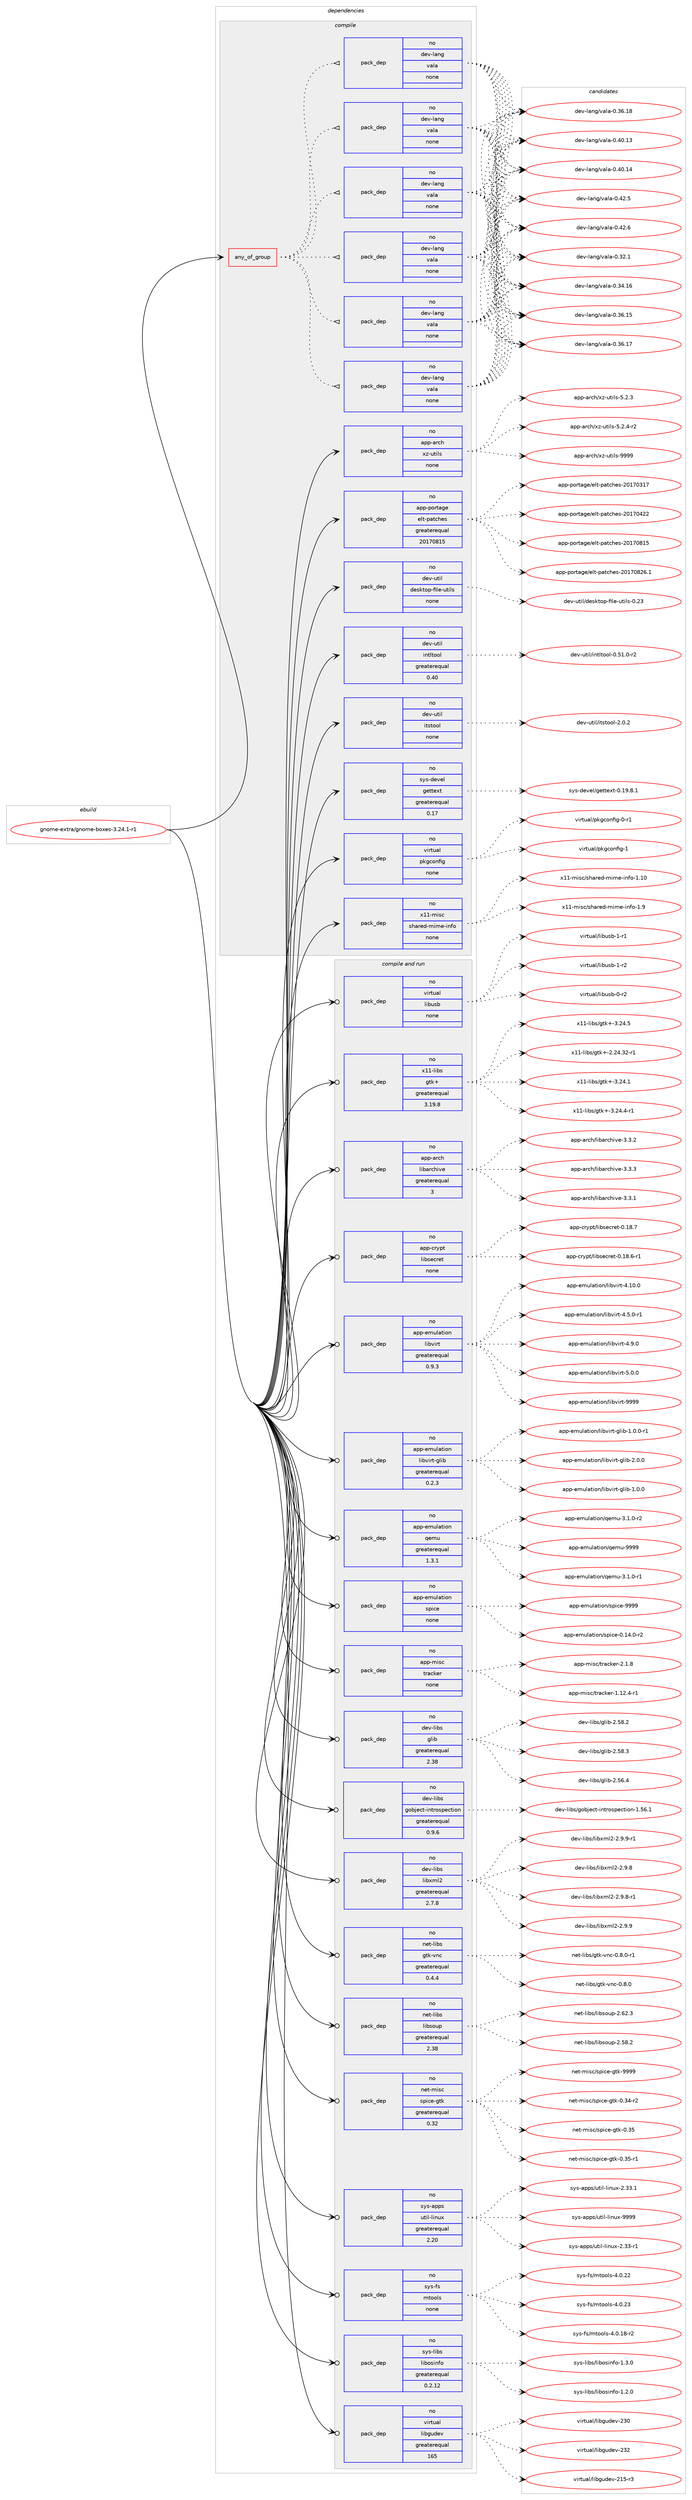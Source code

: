 digraph prolog {

# *************
# Graph options
# *************

newrank=true;
concentrate=true;
compound=true;
graph [rankdir=LR,fontname=Helvetica,fontsize=10,ranksep=1.5];#, ranksep=2.5, nodesep=0.2];
edge  [arrowhead=vee];
node  [fontname=Helvetica,fontsize=10];

# **********
# The ebuild
# **********

subgraph cluster_leftcol {
color=gray;
rank=same;
label=<<i>ebuild</i>>;
id [label="gnome-extra/gnome-boxes-3.24.1-r1", color=red, width=4, href="../gnome-extra/gnome-boxes-3.24.1-r1.svg"];
}

# ****************
# The dependencies
# ****************

subgraph cluster_midcol {
color=gray;
label=<<i>dependencies</i>>;
subgraph cluster_compile {
fillcolor="#eeeeee";
style=filled;
label=<<i>compile</i>>;
subgraph any23592 {
dependency1566556 [label=<<TABLE BORDER="0" CELLBORDER="1" CELLSPACING="0" CELLPADDING="4"><TR><TD CELLPADDING="10">any_of_group</TD></TR></TABLE>>, shape=none, color=red];subgraph pack1114404 {
dependency1566557 [label=<<TABLE BORDER="0" CELLBORDER="1" CELLSPACING="0" CELLPADDING="4" WIDTH="220"><TR><TD ROWSPAN="6" CELLPADDING="30">pack_dep</TD></TR><TR><TD WIDTH="110">no</TD></TR><TR><TD>dev-lang</TD></TR><TR><TD>vala</TD></TR><TR><TD>none</TD></TR><TR><TD></TD></TR></TABLE>>, shape=none, color=blue];
}
dependency1566556:e -> dependency1566557:w [weight=20,style="dotted",arrowhead="oinv"];
subgraph pack1114405 {
dependency1566558 [label=<<TABLE BORDER="0" CELLBORDER="1" CELLSPACING="0" CELLPADDING="4" WIDTH="220"><TR><TD ROWSPAN="6" CELLPADDING="30">pack_dep</TD></TR><TR><TD WIDTH="110">no</TD></TR><TR><TD>dev-lang</TD></TR><TR><TD>vala</TD></TR><TR><TD>none</TD></TR><TR><TD></TD></TR></TABLE>>, shape=none, color=blue];
}
dependency1566556:e -> dependency1566558:w [weight=20,style="dotted",arrowhead="oinv"];
subgraph pack1114406 {
dependency1566559 [label=<<TABLE BORDER="0" CELLBORDER="1" CELLSPACING="0" CELLPADDING="4" WIDTH="220"><TR><TD ROWSPAN="6" CELLPADDING="30">pack_dep</TD></TR><TR><TD WIDTH="110">no</TD></TR><TR><TD>dev-lang</TD></TR><TR><TD>vala</TD></TR><TR><TD>none</TD></TR><TR><TD></TD></TR></TABLE>>, shape=none, color=blue];
}
dependency1566556:e -> dependency1566559:w [weight=20,style="dotted",arrowhead="oinv"];
subgraph pack1114407 {
dependency1566560 [label=<<TABLE BORDER="0" CELLBORDER="1" CELLSPACING="0" CELLPADDING="4" WIDTH="220"><TR><TD ROWSPAN="6" CELLPADDING="30">pack_dep</TD></TR><TR><TD WIDTH="110">no</TD></TR><TR><TD>dev-lang</TD></TR><TR><TD>vala</TD></TR><TR><TD>none</TD></TR><TR><TD></TD></TR></TABLE>>, shape=none, color=blue];
}
dependency1566556:e -> dependency1566560:w [weight=20,style="dotted",arrowhead="oinv"];
subgraph pack1114408 {
dependency1566561 [label=<<TABLE BORDER="0" CELLBORDER="1" CELLSPACING="0" CELLPADDING="4" WIDTH="220"><TR><TD ROWSPAN="6" CELLPADDING="30">pack_dep</TD></TR><TR><TD WIDTH="110">no</TD></TR><TR><TD>dev-lang</TD></TR><TR><TD>vala</TD></TR><TR><TD>none</TD></TR><TR><TD></TD></TR></TABLE>>, shape=none, color=blue];
}
dependency1566556:e -> dependency1566561:w [weight=20,style="dotted",arrowhead="oinv"];
subgraph pack1114409 {
dependency1566562 [label=<<TABLE BORDER="0" CELLBORDER="1" CELLSPACING="0" CELLPADDING="4" WIDTH="220"><TR><TD ROWSPAN="6" CELLPADDING="30">pack_dep</TD></TR><TR><TD WIDTH="110">no</TD></TR><TR><TD>dev-lang</TD></TR><TR><TD>vala</TD></TR><TR><TD>none</TD></TR><TR><TD></TD></TR></TABLE>>, shape=none, color=blue];
}
dependency1566556:e -> dependency1566562:w [weight=20,style="dotted",arrowhead="oinv"];
}
id:e -> dependency1566556:w [weight=20,style="solid",arrowhead="vee"];
subgraph pack1114410 {
dependency1566563 [label=<<TABLE BORDER="0" CELLBORDER="1" CELLSPACING="0" CELLPADDING="4" WIDTH="220"><TR><TD ROWSPAN="6" CELLPADDING="30">pack_dep</TD></TR><TR><TD WIDTH="110">no</TD></TR><TR><TD>app-arch</TD></TR><TR><TD>xz-utils</TD></TR><TR><TD>none</TD></TR><TR><TD></TD></TR></TABLE>>, shape=none, color=blue];
}
id:e -> dependency1566563:w [weight=20,style="solid",arrowhead="vee"];
subgraph pack1114411 {
dependency1566564 [label=<<TABLE BORDER="0" CELLBORDER="1" CELLSPACING="0" CELLPADDING="4" WIDTH="220"><TR><TD ROWSPAN="6" CELLPADDING="30">pack_dep</TD></TR><TR><TD WIDTH="110">no</TD></TR><TR><TD>app-portage</TD></TR><TR><TD>elt-patches</TD></TR><TR><TD>greaterequal</TD></TR><TR><TD>20170815</TD></TR></TABLE>>, shape=none, color=blue];
}
id:e -> dependency1566564:w [weight=20,style="solid",arrowhead="vee"];
subgraph pack1114412 {
dependency1566565 [label=<<TABLE BORDER="0" CELLBORDER="1" CELLSPACING="0" CELLPADDING="4" WIDTH="220"><TR><TD ROWSPAN="6" CELLPADDING="30">pack_dep</TD></TR><TR><TD WIDTH="110">no</TD></TR><TR><TD>dev-util</TD></TR><TR><TD>desktop-file-utils</TD></TR><TR><TD>none</TD></TR><TR><TD></TD></TR></TABLE>>, shape=none, color=blue];
}
id:e -> dependency1566565:w [weight=20,style="solid",arrowhead="vee"];
subgraph pack1114413 {
dependency1566566 [label=<<TABLE BORDER="0" CELLBORDER="1" CELLSPACING="0" CELLPADDING="4" WIDTH="220"><TR><TD ROWSPAN="6" CELLPADDING="30">pack_dep</TD></TR><TR><TD WIDTH="110">no</TD></TR><TR><TD>dev-util</TD></TR><TR><TD>intltool</TD></TR><TR><TD>greaterequal</TD></TR><TR><TD>0.40</TD></TR></TABLE>>, shape=none, color=blue];
}
id:e -> dependency1566566:w [weight=20,style="solid",arrowhead="vee"];
subgraph pack1114414 {
dependency1566567 [label=<<TABLE BORDER="0" CELLBORDER="1" CELLSPACING="0" CELLPADDING="4" WIDTH="220"><TR><TD ROWSPAN="6" CELLPADDING="30">pack_dep</TD></TR><TR><TD WIDTH="110">no</TD></TR><TR><TD>dev-util</TD></TR><TR><TD>itstool</TD></TR><TR><TD>none</TD></TR><TR><TD></TD></TR></TABLE>>, shape=none, color=blue];
}
id:e -> dependency1566567:w [weight=20,style="solid",arrowhead="vee"];
subgraph pack1114415 {
dependency1566568 [label=<<TABLE BORDER="0" CELLBORDER="1" CELLSPACING="0" CELLPADDING="4" WIDTH="220"><TR><TD ROWSPAN="6" CELLPADDING="30">pack_dep</TD></TR><TR><TD WIDTH="110">no</TD></TR><TR><TD>sys-devel</TD></TR><TR><TD>gettext</TD></TR><TR><TD>greaterequal</TD></TR><TR><TD>0.17</TD></TR></TABLE>>, shape=none, color=blue];
}
id:e -> dependency1566568:w [weight=20,style="solid",arrowhead="vee"];
subgraph pack1114416 {
dependency1566569 [label=<<TABLE BORDER="0" CELLBORDER="1" CELLSPACING="0" CELLPADDING="4" WIDTH="220"><TR><TD ROWSPAN="6" CELLPADDING="30">pack_dep</TD></TR><TR><TD WIDTH="110">no</TD></TR><TR><TD>virtual</TD></TR><TR><TD>pkgconfig</TD></TR><TR><TD>none</TD></TR><TR><TD></TD></TR></TABLE>>, shape=none, color=blue];
}
id:e -> dependency1566569:w [weight=20,style="solid",arrowhead="vee"];
subgraph pack1114417 {
dependency1566570 [label=<<TABLE BORDER="0" CELLBORDER="1" CELLSPACING="0" CELLPADDING="4" WIDTH="220"><TR><TD ROWSPAN="6" CELLPADDING="30">pack_dep</TD></TR><TR><TD WIDTH="110">no</TD></TR><TR><TD>x11-misc</TD></TR><TR><TD>shared-mime-info</TD></TR><TR><TD>none</TD></TR><TR><TD></TD></TR></TABLE>>, shape=none, color=blue];
}
id:e -> dependency1566570:w [weight=20,style="solid",arrowhead="vee"];
}
subgraph cluster_compileandrun {
fillcolor="#eeeeee";
style=filled;
label=<<i>compile and run</i>>;
subgraph pack1114418 {
dependency1566571 [label=<<TABLE BORDER="0" CELLBORDER="1" CELLSPACING="0" CELLPADDING="4" WIDTH="220"><TR><TD ROWSPAN="6" CELLPADDING="30">pack_dep</TD></TR><TR><TD WIDTH="110">no</TD></TR><TR><TD>app-arch</TD></TR><TR><TD>libarchive</TD></TR><TR><TD>greaterequal</TD></TR><TR><TD>3</TD></TR></TABLE>>, shape=none, color=blue];
}
id:e -> dependency1566571:w [weight=20,style="solid",arrowhead="odotvee"];
subgraph pack1114419 {
dependency1566572 [label=<<TABLE BORDER="0" CELLBORDER="1" CELLSPACING="0" CELLPADDING="4" WIDTH="220"><TR><TD ROWSPAN="6" CELLPADDING="30">pack_dep</TD></TR><TR><TD WIDTH="110">no</TD></TR><TR><TD>app-crypt</TD></TR><TR><TD>libsecret</TD></TR><TR><TD>none</TD></TR><TR><TD></TD></TR></TABLE>>, shape=none, color=blue];
}
id:e -> dependency1566572:w [weight=20,style="solid",arrowhead="odotvee"];
subgraph pack1114420 {
dependency1566573 [label=<<TABLE BORDER="0" CELLBORDER="1" CELLSPACING="0" CELLPADDING="4" WIDTH="220"><TR><TD ROWSPAN="6" CELLPADDING="30">pack_dep</TD></TR><TR><TD WIDTH="110">no</TD></TR><TR><TD>app-emulation</TD></TR><TR><TD>libvirt</TD></TR><TR><TD>greaterequal</TD></TR><TR><TD>0.9.3</TD></TR></TABLE>>, shape=none, color=blue];
}
id:e -> dependency1566573:w [weight=20,style="solid",arrowhead="odotvee"];
subgraph pack1114421 {
dependency1566574 [label=<<TABLE BORDER="0" CELLBORDER="1" CELLSPACING="0" CELLPADDING="4" WIDTH="220"><TR><TD ROWSPAN="6" CELLPADDING="30">pack_dep</TD></TR><TR><TD WIDTH="110">no</TD></TR><TR><TD>app-emulation</TD></TR><TR><TD>libvirt-glib</TD></TR><TR><TD>greaterequal</TD></TR><TR><TD>0.2.3</TD></TR></TABLE>>, shape=none, color=blue];
}
id:e -> dependency1566574:w [weight=20,style="solid",arrowhead="odotvee"];
subgraph pack1114422 {
dependency1566575 [label=<<TABLE BORDER="0" CELLBORDER="1" CELLSPACING="0" CELLPADDING="4" WIDTH="220"><TR><TD ROWSPAN="6" CELLPADDING="30">pack_dep</TD></TR><TR><TD WIDTH="110">no</TD></TR><TR><TD>app-emulation</TD></TR><TR><TD>qemu</TD></TR><TR><TD>greaterequal</TD></TR><TR><TD>1.3.1</TD></TR></TABLE>>, shape=none, color=blue];
}
id:e -> dependency1566575:w [weight=20,style="solid",arrowhead="odotvee"];
subgraph pack1114423 {
dependency1566576 [label=<<TABLE BORDER="0" CELLBORDER="1" CELLSPACING="0" CELLPADDING="4" WIDTH="220"><TR><TD ROWSPAN="6" CELLPADDING="30">pack_dep</TD></TR><TR><TD WIDTH="110">no</TD></TR><TR><TD>app-emulation</TD></TR><TR><TD>spice</TD></TR><TR><TD>none</TD></TR><TR><TD></TD></TR></TABLE>>, shape=none, color=blue];
}
id:e -> dependency1566576:w [weight=20,style="solid",arrowhead="odotvee"];
subgraph pack1114424 {
dependency1566577 [label=<<TABLE BORDER="0" CELLBORDER="1" CELLSPACING="0" CELLPADDING="4" WIDTH="220"><TR><TD ROWSPAN="6" CELLPADDING="30">pack_dep</TD></TR><TR><TD WIDTH="110">no</TD></TR><TR><TD>app-misc</TD></TR><TR><TD>tracker</TD></TR><TR><TD>none</TD></TR><TR><TD></TD></TR></TABLE>>, shape=none, color=blue];
}
id:e -> dependency1566577:w [weight=20,style="solid",arrowhead="odotvee"];
subgraph pack1114425 {
dependency1566578 [label=<<TABLE BORDER="0" CELLBORDER="1" CELLSPACING="0" CELLPADDING="4" WIDTH="220"><TR><TD ROWSPAN="6" CELLPADDING="30">pack_dep</TD></TR><TR><TD WIDTH="110">no</TD></TR><TR><TD>dev-libs</TD></TR><TR><TD>glib</TD></TR><TR><TD>greaterequal</TD></TR><TR><TD>2.38</TD></TR></TABLE>>, shape=none, color=blue];
}
id:e -> dependency1566578:w [weight=20,style="solid",arrowhead="odotvee"];
subgraph pack1114426 {
dependency1566579 [label=<<TABLE BORDER="0" CELLBORDER="1" CELLSPACING="0" CELLPADDING="4" WIDTH="220"><TR><TD ROWSPAN="6" CELLPADDING="30">pack_dep</TD></TR><TR><TD WIDTH="110">no</TD></TR><TR><TD>dev-libs</TD></TR><TR><TD>gobject-introspection</TD></TR><TR><TD>greaterequal</TD></TR><TR><TD>0.9.6</TD></TR></TABLE>>, shape=none, color=blue];
}
id:e -> dependency1566579:w [weight=20,style="solid",arrowhead="odotvee"];
subgraph pack1114427 {
dependency1566580 [label=<<TABLE BORDER="0" CELLBORDER="1" CELLSPACING="0" CELLPADDING="4" WIDTH="220"><TR><TD ROWSPAN="6" CELLPADDING="30">pack_dep</TD></TR><TR><TD WIDTH="110">no</TD></TR><TR><TD>dev-libs</TD></TR><TR><TD>libxml2</TD></TR><TR><TD>greaterequal</TD></TR><TR><TD>2.7.8</TD></TR></TABLE>>, shape=none, color=blue];
}
id:e -> dependency1566580:w [weight=20,style="solid",arrowhead="odotvee"];
subgraph pack1114428 {
dependency1566581 [label=<<TABLE BORDER="0" CELLBORDER="1" CELLSPACING="0" CELLPADDING="4" WIDTH="220"><TR><TD ROWSPAN="6" CELLPADDING="30">pack_dep</TD></TR><TR><TD WIDTH="110">no</TD></TR><TR><TD>net-libs</TD></TR><TR><TD>gtk-vnc</TD></TR><TR><TD>greaterequal</TD></TR><TR><TD>0.4.4</TD></TR></TABLE>>, shape=none, color=blue];
}
id:e -> dependency1566581:w [weight=20,style="solid",arrowhead="odotvee"];
subgraph pack1114429 {
dependency1566582 [label=<<TABLE BORDER="0" CELLBORDER="1" CELLSPACING="0" CELLPADDING="4" WIDTH="220"><TR><TD ROWSPAN="6" CELLPADDING="30">pack_dep</TD></TR><TR><TD WIDTH="110">no</TD></TR><TR><TD>net-libs</TD></TR><TR><TD>libsoup</TD></TR><TR><TD>greaterequal</TD></TR><TR><TD>2.38</TD></TR></TABLE>>, shape=none, color=blue];
}
id:e -> dependency1566582:w [weight=20,style="solid",arrowhead="odotvee"];
subgraph pack1114430 {
dependency1566583 [label=<<TABLE BORDER="0" CELLBORDER="1" CELLSPACING="0" CELLPADDING="4" WIDTH="220"><TR><TD ROWSPAN="6" CELLPADDING="30">pack_dep</TD></TR><TR><TD WIDTH="110">no</TD></TR><TR><TD>net-misc</TD></TR><TR><TD>spice-gtk</TD></TR><TR><TD>greaterequal</TD></TR><TR><TD>0.32</TD></TR></TABLE>>, shape=none, color=blue];
}
id:e -> dependency1566583:w [weight=20,style="solid",arrowhead="odotvee"];
subgraph pack1114431 {
dependency1566584 [label=<<TABLE BORDER="0" CELLBORDER="1" CELLSPACING="0" CELLPADDING="4" WIDTH="220"><TR><TD ROWSPAN="6" CELLPADDING="30">pack_dep</TD></TR><TR><TD WIDTH="110">no</TD></TR><TR><TD>sys-apps</TD></TR><TR><TD>util-linux</TD></TR><TR><TD>greaterequal</TD></TR><TR><TD>2.20</TD></TR></TABLE>>, shape=none, color=blue];
}
id:e -> dependency1566584:w [weight=20,style="solid",arrowhead="odotvee"];
subgraph pack1114432 {
dependency1566585 [label=<<TABLE BORDER="0" CELLBORDER="1" CELLSPACING="0" CELLPADDING="4" WIDTH="220"><TR><TD ROWSPAN="6" CELLPADDING="30">pack_dep</TD></TR><TR><TD WIDTH="110">no</TD></TR><TR><TD>sys-fs</TD></TR><TR><TD>mtools</TD></TR><TR><TD>none</TD></TR><TR><TD></TD></TR></TABLE>>, shape=none, color=blue];
}
id:e -> dependency1566585:w [weight=20,style="solid",arrowhead="odotvee"];
subgraph pack1114433 {
dependency1566586 [label=<<TABLE BORDER="0" CELLBORDER="1" CELLSPACING="0" CELLPADDING="4" WIDTH="220"><TR><TD ROWSPAN="6" CELLPADDING="30">pack_dep</TD></TR><TR><TD WIDTH="110">no</TD></TR><TR><TD>sys-libs</TD></TR><TR><TD>libosinfo</TD></TR><TR><TD>greaterequal</TD></TR><TR><TD>0.2.12</TD></TR></TABLE>>, shape=none, color=blue];
}
id:e -> dependency1566586:w [weight=20,style="solid",arrowhead="odotvee"];
subgraph pack1114434 {
dependency1566587 [label=<<TABLE BORDER="0" CELLBORDER="1" CELLSPACING="0" CELLPADDING="4" WIDTH="220"><TR><TD ROWSPAN="6" CELLPADDING="30">pack_dep</TD></TR><TR><TD WIDTH="110">no</TD></TR><TR><TD>virtual</TD></TR><TR><TD>libgudev</TD></TR><TR><TD>greaterequal</TD></TR><TR><TD>165</TD></TR></TABLE>>, shape=none, color=blue];
}
id:e -> dependency1566587:w [weight=20,style="solid",arrowhead="odotvee"];
subgraph pack1114435 {
dependency1566588 [label=<<TABLE BORDER="0" CELLBORDER="1" CELLSPACING="0" CELLPADDING="4" WIDTH="220"><TR><TD ROWSPAN="6" CELLPADDING="30">pack_dep</TD></TR><TR><TD WIDTH="110">no</TD></TR><TR><TD>virtual</TD></TR><TR><TD>libusb</TD></TR><TR><TD>none</TD></TR><TR><TD></TD></TR></TABLE>>, shape=none, color=blue];
}
id:e -> dependency1566588:w [weight=20,style="solid",arrowhead="odotvee"];
subgraph pack1114436 {
dependency1566589 [label=<<TABLE BORDER="0" CELLBORDER="1" CELLSPACING="0" CELLPADDING="4" WIDTH="220"><TR><TD ROWSPAN="6" CELLPADDING="30">pack_dep</TD></TR><TR><TD WIDTH="110">no</TD></TR><TR><TD>x11-libs</TD></TR><TR><TD>gtk+</TD></TR><TR><TD>greaterequal</TD></TR><TR><TD>3.19.8</TD></TR></TABLE>>, shape=none, color=blue];
}
id:e -> dependency1566589:w [weight=20,style="solid",arrowhead="odotvee"];
}
subgraph cluster_run {
fillcolor="#eeeeee";
style=filled;
label=<<i>run</i>>;
}
}

# **************
# The candidates
# **************

subgraph cluster_choices {
rank=same;
color=gray;
label=<<i>candidates</i>>;

subgraph choice1114404 {
color=black;
nodesep=1;
choice100101118451089711010347118971089745484651504649 [label="dev-lang/vala-0.32.1", color=red, width=4,href="../dev-lang/vala-0.32.1.svg"];
choice10010111845108971101034711897108974548465152464954 [label="dev-lang/vala-0.34.16", color=red, width=4,href="../dev-lang/vala-0.34.16.svg"];
choice10010111845108971101034711897108974548465154464953 [label="dev-lang/vala-0.36.15", color=red, width=4,href="../dev-lang/vala-0.36.15.svg"];
choice10010111845108971101034711897108974548465154464955 [label="dev-lang/vala-0.36.17", color=red, width=4,href="../dev-lang/vala-0.36.17.svg"];
choice10010111845108971101034711897108974548465154464956 [label="dev-lang/vala-0.36.18", color=red, width=4,href="../dev-lang/vala-0.36.18.svg"];
choice10010111845108971101034711897108974548465248464951 [label="dev-lang/vala-0.40.13", color=red, width=4,href="../dev-lang/vala-0.40.13.svg"];
choice10010111845108971101034711897108974548465248464952 [label="dev-lang/vala-0.40.14", color=red, width=4,href="../dev-lang/vala-0.40.14.svg"];
choice100101118451089711010347118971089745484652504653 [label="dev-lang/vala-0.42.5", color=red, width=4,href="../dev-lang/vala-0.42.5.svg"];
choice100101118451089711010347118971089745484652504654 [label="dev-lang/vala-0.42.6", color=red, width=4,href="../dev-lang/vala-0.42.6.svg"];
dependency1566557:e -> choice100101118451089711010347118971089745484651504649:w [style=dotted,weight="100"];
dependency1566557:e -> choice10010111845108971101034711897108974548465152464954:w [style=dotted,weight="100"];
dependency1566557:e -> choice10010111845108971101034711897108974548465154464953:w [style=dotted,weight="100"];
dependency1566557:e -> choice10010111845108971101034711897108974548465154464955:w [style=dotted,weight="100"];
dependency1566557:e -> choice10010111845108971101034711897108974548465154464956:w [style=dotted,weight="100"];
dependency1566557:e -> choice10010111845108971101034711897108974548465248464951:w [style=dotted,weight="100"];
dependency1566557:e -> choice10010111845108971101034711897108974548465248464952:w [style=dotted,weight="100"];
dependency1566557:e -> choice100101118451089711010347118971089745484652504653:w [style=dotted,weight="100"];
dependency1566557:e -> choice100101118451089711010347118971089745484652504654:w [style=dotted,weight="100"];
}
subgraph choice1114405 {
color=black;
nodesep=1;
choice100101118451089711010347118971089745484651504649 [label="dev-lang/vala-0.32.1", color=red, width=4,href="../dev-lang/vala-0.32.1.svg"];
choice10010111845108971101034711897108974548465152464954 [label="dev-lang/vala-0.34.16", color=red, width=4,href="../dev-lang/vala-0.34.16.svg"];
choice10010111845108971101034711897108974548465154464953 [label="dev-lang/vala-0.36.15", color=red, width=4,href="../dev-lang/vala-0.36.15.svg"];
choice10010111845108971101034711897108974548465154464955 [label="dev-lang/vala-0.36.17", color=red, width=4,href="../dev-lang/vala-0.36.17.svg"];
choice10010111845108971101034711897108974548465154464956 [label="dev-lang/vala-0.36.18", color=red, width=4,href="../dev-lang/vala-0.36.18.svg"];
choice10010111845108971101034711897108974548465248464951 [label="dev-lang/vala-0.40.13", color=red, width=4,href="../dev-lang/vala-0.40.13.svg"];
choice10010111845108971101034711897108974548465248464952 [label="dev-lang/vala-0.40.14", color=red, width=4,href="../dev-lang/vala-0.40.14.svg"];
choice100101118451089711010347118971089745484652504653 [label="dev-lang/vala-0.42.5", color=red, width=4,href="../dev-lang/vala-0.42.5.svg"];
choice100101118451089711010347118971089745484652504654 [label="dev-lang/vala-0.42.6", color=red, width=4,href="../dev-lang/vala-0.42.6.svg"];
dependency1566558:e -> choice100101118451089711010347118971089745484651504649:w [style=dotted,weight="100"];
dependency1566558:e -> choice10010111845108971101034711897108974548465152464954:w [style=dotted,weight="100"];
dependency1566558:e -> choice10010111845108971101034711897108974548465154464953:w [style=dotted,weight="100"];
dependency1566558:e -> choice10010111845108971101034711897108974548465154464955:w [style=dotted,weight="100"];
dependency1566558:e -> choice10010111845108971101034711897108974548465154464956:w [style=dotted,weight="100"];
dependency1566558:e -> choice10010111845108971101034711897108974548465248464951:w [style=dotted,weight="100"];
dependency1566558:e -> choice10010111845108971101034711897108974548465248464952:w [style=dotted,weight="100"];
dependency1566558:e -> choice100101118451089711010347118971089745484652504653:w [style=dotted,weight="100"];
dependency1566558:e -> choice100101118451089711010347118971089745484652504654:w [style=dotted,weight="100"];
}
subgraph choice1114406 {
color=black;
nodesep=1;
choice100101118451089711010347118971089745484651504649 [label="dev-lang/vala-0.32.1", color=red, width=4,href="../dev-lang/vala-0.32.1.svg"];
choice10010111845108971101034711897108974548465152464954 [label="dev-lang/vala-0.34.16", color=red, width=4,href="../dev-lang/vala-0.34.16.svg"];
choice10010111845108971101034711897108974548465154464953 [label="dev-lang/vala-0.36.15", color=red, width=4,href="../dev-lang/vala-0.36.15.svg"];
choice10010111845108971101034711897108974548465154464955 [label="dev-lang/vala-0.36.17", color=red, width=4,href="../dev-lang/vala-0.36.17.svg"];
choice10010111845108971101034711897108974548465154464956 [label="dev-lang/vala-0.36.18", color=red, width=4,href="../dev-lang/vala-0.36.18.svg"];
choice10010111845108971101034711897108974548465248464951 [label="dev-lang/vala-0.40.13", color=red, width=4,href="../dev-lang/vala-0.40.13.svg"];
choice10010111845108971101034711897108974548465248464952 [label="dev-lang/vala-0.40.14", color=red, width=4,href="../dev-lang/vala-0.40.14.svg"];
choice100101118451089711010347118971089745484652504653 [label="dev-lang/vala-0.42.5", color=red, width=4,href="../dev-lang/vala-0.42.5.svg"];
choice100101118451089711010347118971089745484652504654 [label="dev-lang/vala-0.42.6", color=red, width=4,href="../dev-lang/vala-0.42.6.svg"];
dependency1566559:e -> choice100101118451089711010347118971089745484651504649:w [style=dotted,weight="100"];
dependency1566559:e -> choice10010111845108971101034711897108974548465152464954:w [style=dotted,weight="100"];
dependency1566559:e -> choice10010111845108971101034711897108974548465154464953:w [style=dotted,weight="100"];
dependency1566559:e -> choice10010111845108971101034711897108974548465154464955:w [style=dotted,weight="100"];
dependency1566559:e -> choice10010111845108971101034711897108974548465154464956:w [style=dotted,weight="100"];
dependency1566559:e -> choice10010111845108971101034711897108974548465248464951:w [style=dotted,weight="100"];
dependency1566559:e -> choice10010111845108971101034711897108974548465248464952:w [style=dotted,weight="100"];
dependency1566559:e -> choice100101118451089711010347118971089745484652504653:w [style=dotted,weight="100"];
dependency1566559:e -> choice100101118451089711010347118971089745484652504654:w [style=dotted,weight="100"];
}
subgraph choice1114407 {
color=black;
nodesep=1;
choice100101118451089711010347118971089745484651504649 [label="dev-lang/vala-0.32.1", color=red, width=4,href="../dev-lang/vala-0.32.1.svg"];
choice10010111845108971101034711897108974548465152464954 [label="dev-lang/vala-0.34.16", color=red, width=4,href="../dev-lang/vala-0.34.16.svg"];
choice10010111845108971101034711897108974548465154464953 [label="dev-lang/vala-0.36.15", color=red, width=4,href="../dev-lang/vala-0.36.15.svg"];
choice10010111845108971101034711897108974548465154464955 [label="dev-lang/vala-0.36.17", color=red, width=4,href="../dev-lang/vala-0.36.17.svg"];
choice10010111845108971101034711897108974548465154464956 [label="dev-lang/vala-0.36.18", color=red, width=4,href="../dev-lang/vala-0.36.18.svg"];
choice10010111845108971101034711897108974548465248464951 [label="dev-lang/vala-0.40.13", color=red, width=4,href="../dev-lang/vala-0.40.13.svg"];
choice10010111845108971101034711897108974548465248464952 [label="dev-lang/vala-0.40.14", color=red, width=4,href="../dev-lang/vala-0.40.14.svg"];
choice100101118451089711010347118971089745484652504653 [label="dev-lang/vala-0.42.5", color=red, width=4,href="../dev-lang/vala-0.42.5.svg"];
choice100101118451089711010347118971089745484652504654 [label="dev-lang/vala-0.42.6", color=red, width=4,href="../dev-lang/vala-0.42.6.svg"];
dependency1566560:e -> choice100101118451089711010347118971089745484651504649:w [style=dotted,weight="100"];
dependency1566560:e -> choice10010111845108971101034711897108974548465152464954:w [style=dotted,weight="100"];
dependency1566560:e -> choice10010111845108971101034711897108974548465154464953:w [style=dotted,weight="100"];
dependency1566560:e -> choice10010111845108971101034711897108974548465154464955:w [style=dotted,weight="100"];
dependency1566560:e -> choice10010111845108971101034711897108974548465154464956:w [style=dotted,weight="100"];
dependency1566560:e -> choice10010111845108971101034711897108974548465248464951:w [style=dotted,weight="100"];
dependency1566560:e -> choice10010111845108971101034711897108974548465248464952:w [style=dotted,weight="100"];
dependency1566560:e -> choice100101118451089711010347118971089745484652504653:w [style=dotted,weight="100"];
dependency1566560:e -> choice100101118451089711010347118971089745484652504654:w [style=dotted,weight="100"];
}
subgraph choice1114408 {
color=black;
nodesep=1;
choice100101118451089711010347118971089745484651504649 [label="dev-lang/vala-0.32.1", color=red, width=4,href="../dev-lang/vala-0.32.1.svg"];
choice10010111845108971101034711897108974548465152464954 [label="dev-lang/vala-0.34.16", color=red, width=4,href="../dev-lang/vala-0.34.16.svg"];
choice10010111845108971101034711897108974548465154464953 [label="dev-lang/vala-0.36.15", color=red, width=4,href="../dev-lang/vala-0.36.15.svg"];
choice10010111845108971101034711897108974548465154464955 [label="dev-lang/vala-0.36.17", color=red, width=4,href="../dev-lang/vala-0.36.17.svg"];
choice10010111845108971101034711897108974548465154464956 [label="dev-lang/vala-0.36.18", color=red, width=4,href="../dev-lang/vala-0.36.18.svg"];
choice10010111845108971101034711897108974548465248464951 [label="dev-lang/vala-0.40.13", color=red, width=4,href="../dev-lang/vala-0.40.13.svg"];
choice10010111845108971101034711897108974548465248464952 [label="dev-lang/vala-0.40.14", color=red, width=4,href="../dev-lang/vala-0.40.14.svg"];
choice100101118451089711010347118971089745484652504653 [label="dev-lang/vala-0.42.5", color=red, width=4,href="../dev-lang/vala-0.42.5.svg"];
choice100101118451089711010347118971089745484652504654 [label="dev-lang/vala-0.42.6", color=red, width=4,href="../dev-lang/vala-0.42.6.svg"];
dependency1566561:e -> choice100101118451089711010347118971089745484651504649:w [style=dotted,weight="100"];
dependency1566561:e -> choice10010111845108971101034711897108974548465152464954:w [style=dotted,weight="100"];
dependency1566561:e -> choice10010111845108971101034711897108974548465154464953:w [style=dotted,weight="100"];
dependency1566561:e -> choice10010111845108971101034711897108974548465154464955:w [style=dotted,weight="100"];
dependency1566561:e -> choice10010111845108971101034711897108974548465154464956:w [style=dotted,weight="100"];
dependency1566561:e -> choice10010111845108971101034711897108974548465248464951:w [style=dotted,weight="100"];
dependency1566561:e -> choice10010111845108971101034711897108974548465248464952:w [style=dotted,weight="100"];
dependency1566561:e -> choice100101118451089711010347118971089745484652504653:w [style=dotted,weight="100"];
dependency1566561:e -> choice100101118451089711010347118971089745484652504654:w [style=dotted,weight="100"];
}
subgraph choice1114409 {
color=black;
nodesep=1;
choice100101118451089711010347118971089745484651504649 [label="dev-lang/vala-0.32.1", color=red, width=4,href="../dev-lang/vala-0.32.1.svg"];
choice10010111845108971101034711897108974548465152464954 [label="dev-lang/vala-0.34.16", color=red, width=4,href="../dev-lang/vala-0.34.16.svg"];
choice10010111845108971101034711897108974548465154464953 [label="dev-lang/vala-0.36.15", color=red, width=4,href="../dev-lang/vala-0.36.15.svg"];
choice10010111845108971101034711897108974548465154464955 [label="dev-lang/vala-0.36.17", color=red, width=4,href="../dev-lang/vala-0.36.17.svg"];
choice10010111845108971101034711897108974548465154464956 [label="dev-lang/vala-0.36.18", color=red, width=4,href="../dev-lang/vala-0.36.18.svg"];
choice10010111845108971101034711897108974548465248464951 [label="dev-lang/vala-0.40.13", color=red, width=4,href="../dev-lang/vala-0.40.13.svg"];
choice10010111845108971101034711897108974548465248464952 [label="dev-lang/vala-0.40.14", color=red, width=4,href="../dev-lang/vala-0.40.14.svg"];
choice100101118451089711010347118971089745484652504653 [label="dev-lang/vala-0.42.5", color=red, width=4,href="../dev-lang/vala-0.42.5.svg"];
choice100101118451089711010347118971089745484652504654 [label="dev-lang/vala-0.42.6", color=red, width=4,href="../dev-lang/vala-0.42.6.svg"];
dependency1566562:e -> choice100101118451089711010347118971089745484651504649:w [style=dotted,weight="100"];
dependency1566562:e -> choice10010111845108971101034711897108974548465152464954:w [style=dotted,weight="100"];
dependency1566562:e -> choice10010111845108971101034711897108974548465154464953:w [style=dotted,weight="100"];
dependency1566562:e -> choice10010111845108971101034711897108974548465154464955:w [style=dotted,weight="100"];
dependency1566562:e -> choice10010111845108971101034711897108974548465154464956:w [style=dotted,weight="100"];
dependency1566562:e -> choice10010111845108971101034711897108974548465248464951:w [style=dotted,weight="100"];
dependency1566562:e -> choice10010111845108971101034711897108974548465248464952:w [style=dotted,weight="100"];
dependency1566562:e -> choice100101118451089711010347118971089745484652504653:w [style=dotted,weight="100"];
dependency1566562:e -> choice100101118451089711010347118971089745484652504654:w [style=dotted,weight="100"];
}
subgraph choice1114410 {
color=black;
nodesep=1;
choice971121124597114991044712012245117116105108115455346504651 [label="app-arch/xz-utils-5.2.3", color=red, width=4,href="../app-arch/xz-utils-5.2.3.svg"];
choice9711211245971149910447120122451171161051081154553465046524511450 [label="app-arch/xz-utils-5.2.4-r2", color=red, width=4,href="../app-arch/xz-utils-5.2.4-r2.svg"];
choice9711211245971149910447120122451171161051081154557575757 [label="app-arch/xz-utils-9999", color=red, width=4,href="../app-arch/xz-utils-9999.svg"];
dependency1566563:e -> choice971121124597114991044712012245117116105108115455346504651:w [style=dotted,weight="100"];
dependency1566563:e -> choice9711211245971149910447120122451171161051081154553465046524511450:w [style=dotted,weight="100"];
dependency1566563:e -> choice9711211245971149910447120122451171161051081154557575757:w [style=dotted,weight="100"];
}
subgraph choice1114411 {
color=black;
nodesep=1;
choice97112112451121111141169710310147101108116451129711699104101115455048495548514955 [label="app-portage/elt-patches-20170317", color=red, width=4,href="../app-portage/elt-patches-20170317.svg"];
choice97112112451121111141169710310147101108116451129711699104101115455048495548525050 [label="app-portage/elt-patches-20170422", color=red, width=4,href="../app-portage/elt-patches-20170422.svg"];
choice97112112451121111141169710310147101108116451129711699104101115455048495548564953 [label="app-portage/elt-patches-20170815", color=red, width=4,href="../app-portage/elt-patches-20170815.svg"];
choice971121124511211111411697103101471011081164511297116991041011154550484955485650544649 [label="app-portage/elt-patches-20170826.1", color=red, width=4,href="../app-portage/elt-patches-20170826.1.svg"];
dependency1566564:e -> choice97112112451121111141169710310147101108116451129711699104101115455048495548514955:w [style=dotted,weight="100"];
dependency1566564:e -> choice97112112451121111141169710310147101108116451129711699104101115455048495548525050:w [style=dotted,weight="100"];
dependency1566564:e -> choice97112112451121111141169710310147101108116451129711699104101115455048495548564953:w [style=dotted,weight="100"];
dependency1566564:e -> choice971121124511211111411697103101471011081164511297116991041011154550484955485650544649:w [style=dotted,weight="100"];
}
subgraph choice1114412 {
color=black;
nodesep=1;
choice100101118451171161051084710010111510711611111245102105108101451171161051081154548465051 [label="dev-util/desktop-file-utils-0.23", color=red, width=4,href="../dev-util/desktop-file-utils-0.23.svg"];
dependency1566565:e -> choice100101118451171161051084710010111510711611111245102105108101451171161051081154548465051:w [style=dotted,weight="100"];
}
subgraph choice1114413 {
color=black;
nodesep=1;
choice1001011184511711610510847105110116108116111111108454846534946484511450 [label="dev-util/intltool-0.51.0-r2", color=red, width=4,href="../dev-util/intltool-0.51.0-r2.svg"];
dependency1566566:e -> choice1001011184511711610510847105110116108116111111108454846534946484511450:w [style=dotted,weight="100"];
}
subgraph choice1114414 {
color=black;
nodesep=1;
choice1001011184511711610510847105116115116111111108455046484650 [label="dev-util/itstool-2.0.2", color=red, width=4,href="../dev-util/itstool-2.0.2.svg"];
dependency1566567:e -> choice1001011184511711610510847105116115116111111108455046484650:w [style=dotted,weight="100"];
}
subgraph choice1114415 {
color=black;
nodesep=1;
choice1151211154510010111810110847103101116116101120116454846495746564649 [label="sys-devel/gettext-0.19.8.1", color=red, width=4,href="../sys-devel/gettext-0.19.8.1.svg"];
dependency1566568:e -> choice1151211154510010111810110847103101116116101120116454846495746564649:w [style=dotted,weight="100"];
}
subgraph choice1114416 {
color=black;
nodesep=1;
choice11810511411611797108471121071039911111010210510345484511449 [label="virtual/pkgconfig-0-r1", color=red, width=4,href="../virtual/pkgconfig-0-r1.svg"];
choice1181051141161179710847112107103991111101021051034549 [label="virtual/pkgconfig-1", color=red, width=4,href="../virtual/pkgconfig-1.svg"];
dependency1566569:e -> choice11810511411611797108471121071039911111010210510345484511449:w [style=dotted,weight="100"];
dependency1566569:e -> choice1181051141161179710847112107103991111101021051034549:w [style=dotted,weight="100"];
}
subgraph choice1114417 {
color=black;
nodesep=1;
choice12049494510910511599471151049711410110045109105109101451051101021114549464948 [label="x11-misc/shared-mime-info-1.10", color=red, width=4,href="../x11-misc/shared-mime-info-1.10.svg"];
choice120494945109105115994711510497114101100451091051091014510511010211145494657 [label="x11-misc/shared-mime-info-1.9", color=red, width=4,href="../x11-misc/shared-mime-info-1.9.svg"];
dependency1566570:e -> choice12049494510910511599471151049711410110045109105109101451051101021114549464948:w [style=dotted,weight="100"];
dependency1566570:e -> choice120494945109105115994711510497114101100451091051091014510511010211145494657:w [style=dotted,weight="100"];
}
subgraph choice1114418 {
color=black;
nodesep=1;
choice9711211245971149910447108105989711499104105118101455146514649 [label="app-arch/libarchive-3.3.1", color=red, width=4,href="../app-arch/libarchive-3.3.1.svg"];
choice9711211245971149910447108105989711499104105118101455146514650 [label="app-arch/libarchive-3.3.2", color=red, width=4,href="../app-arch/libarchive-3.3.2.svg"];
choice9711211245971149910447108105989711499104105118101455146514651 [label="app-arch/libarchive-3.3.3", color=red, width=4,href="../app-arch/libarchive-3.3.3.svg"];
dependency1566571:e -> choice9711211245971149910447108105989711499104105118101455146514649:w [style=dotted,weight="100"];
dependency1566571:e -> choice9711211245971149910447108105989711499104105118101455146514650:w [style=dotted,weight="100"];
dependency1566571:e -> choice9711211245971149910447108105989711499104105118101455146514651:w [style=dotted,weight="100"];
}
subgraph choice1114419 {
color=black;
nodesep=1;
choice971121124599114121112116471081059811510199114101116454846495646544511449 [label="app-crypt/libsecret-0.18.6-r1", color=red, width=4,href="../app-crypt/libsecret-0.18.6-r1.svg"];
choice97112112459911412111211647108105981151019911410111645484649564655 [label="app-crypt/libsecret-0.18.7", color=red, width=4,href="../app-crypt/libsecret-0.18.7.svg"];
dependency1566572:e -> choice971121124599114121112116471081059811510199114101116454846495646544511449:w [style=dotted,weight="100"];
dependency1566572:e -> choice97112112459911412111211647108105981151019911410111645484649564655:w [style=dotted,weight="100"];
}
subgraph choice1114420 {
color=black;
nodesep=1;
choice971121124510110911710897116105111110471081059811810511411645524649484648 [label="app-emulation/libvirt-4.10.0", color=red, width=4,href="../app-emulation/libvirt-4.10.0.svg"];
choice97112112451011091171089711610511111047108105981181051141164552465346484511449 [label="app-emulation/libvirt-4.5.0-r1", color=red, width=4,href="../app-emulation/libvirt-4.5.0-r1.svg"];
choice9711211245101109117108971161051111104710810598118105114116455246574648 [label="app-emulation/libvirt-4.9.0", color=red, width=4,href="../app-emulation/libvirt-4.9.0.svg"];
choice9711211245101109117108971161051111104710810598118105114116455346484648 [label="app-emulation/libvirt-5.0.0", color=red, width=4,href="../app-emulation/libvirt-5.0.0.svg"];
choice97112112451011091171089711610511111047108105981181051141164557575757 [label="app-emulation/libvirt-9999", color=red, width=4,href="../app-emulation/libvirt-9999.svg"];
dependency1566573:e -> choice971121124510110911710897116105111110471081059811810511411645524649484648:w [style=dotted,weight="100"];
dependency1566573:e -> choice97112112451011091171089711610511111047108105981181051141164552465346484511449:w [style=dotted,weight="100"];
dependency1566573:e -> choice9711211245101109117108971161051111104710810598118105114116455246574648:w [style=dotted,weight="100"];
dependency1566573:e -> choice9711211245101109117108971161051111104710810598118105114116455346484648:w [style=dotted,weight="100"];
dependency1566573:e -> choice97112112451011091171089711610511111047108105981181051141164557575757:w [style=dotted,weight="100"];
}
subgraph choice1114421 {
color=black;
nodesep=1;
choice97112112451011091171089711610511111047108105981181051141164510310810598454946484648 [label="app-emulation/libvirt-glib-1.0.0", color=red, width=4,href="../app-emulation/libvirt-glib-1.0.0.svg"];
choice971121124510110911710897116105111110471081059811810511411645103108105984549464846484511449 [label="app-emulation/libvirt-glib-1.0.0-r1", color=red, width=4,href="../app-emulation/libvirt-glib-1.0.0-r1.svg"];
choice97112112451011091171089711610511111047108105981181051141164510310810598455046484648 [label="app-emulation/libvirt-glib-2.0.0", color=red, width=4,href="../app-emulation/libvirt-glib-2.0.0.svg"];
dependency1566574:e -> choice97112112451011091171089711610511111047108105981181051141164510310810598454946484648:w [style=dotted,weight="100"];
dependency1566574:e -> choice971121124510110911710897116105111110471081059811810511411645103108105984549464846484511449:w [style=dotted,weight="100"];
dependency1566574:e -> choice97112112451011091171089711610511111047108105981181051141164510310810598455046484648:w [style=dotted,weight="100"];
}
subgraph choice1114422 {
color=black;
nodesep=1;
choice971121124510110911710897116105111110471131011091174551464946484511449 [label="app-emulation/qemu-3.1.0-r1", color=red, width=4,href="../app-emulation/qemu-3.1.0-r1.svg"];
choice971121124510110911710897116105111110471131011091174551464946484511450 [label="app-emulation/qemu-3.1.0-r2", color=red, width=4,href="../app-emulation/qemu-3.1.0-r2.svg"];
choice971121124510110911710897116105111110471131011091174557575757 [label="app-emulation/qemu-9999", color=red, width=4,href="../app-emulation/qemu-9999.svg"];
dependency1566575:e -> choice971121124510110911710897116105111110471131011091174551464946484511449:w [style=dotted,weight="100"];
dependency1566575:e -> choice971121124510110911710897116105111110471131011091174551464946484511450:w [style=dotted,weight="100"];
dependency1566575:e -> choice971121124510110911710897116105111110471131011091174557575757:w [style=dotted,weight="100"];
}
subgraph choice1114423 {
color=black;
nodesep=1;
choice9711211245101109117108971161051111104711511210599101454846495246484511450 [label="app-emulation/spice-0.14.0-r2", color=red, width=4,href="../app-emulation/spice-0.14.0-r2.svg"];
choice97112112451011091171089711610511111047115112105991014557575757 [label="app-emulation/spice-9999", color=red, width=4,href="../app-emulation/spice-9999.svg"];
dependency1566576:e -> choice9711211245101109117108971161051111104711511210599101454846495246484511450:w [style=dotted,weight="100"];
dependency1566576:e -> choice97112112451011091171089711610511111047115112105991014557575757:w [style=dotted,weight="100"];
}
subgraph choice1114424 {
color=black;
nodesep=1;
choice971121124510910511599471161149799107101114454946495046524511449 [label="app-misc/tracker-1.12.4-r1", color=red, width=4,href="../app-misc/tracker-1.12.4-r1.svg"];
choice971121124510910511599471161149799107101114455046494656 [label="app-misc/tracker-2.1.8", color=red, width=4,href="../app-misc/tracker-2.1.8.svg"];
dependency1566577:e -> choice971121124510910511599471161149799107101114454946495046524511449:w [style=dotted,weight="100"];
dependency1566577:e -> choice971121124510910511599471161149799107101114455046494656:w [style=dotted,weight="100"];
}
subgraph choice1114425 {
color=black;
nodesep=1;
choice1001011184510810598115471031081059845504653544652 [label="dev-libs/glib-2.56.4", color=red, width=4,href="../dev-libs/glib-2.56.4.svg"];
choice1001011184510810598115471031081059845504653564650 [label="dev-libs/glib-2.58.2", color=red, width=4,href="../dev-libs/glib-2.58.2.svg"];
choice1001011184510810598115471031081059845504653564651 [label="dev-libs/glib-2.58.3", color=red, width=4,href="../dev-libs/glib-2.58.3.svg"];
dependency1566578:e -> choice1001011184510810598115471031081059845504653544652:w [style=dotted,weight="100"];
dependency1566578:e -> choice1001011184510810598115471031081059845504653564650:w [style=dotted,weight="100"];
dependency1566578:e -> choice1001011184510810598115471031081059845504653564651:w [style=dotted,weight="100"];
}
subgraph choice1114426 {
color=black;
nodesep=1;
choice1001011184510810598115471031119810610199116451051101161141111151121019911610511111045494653544649 [label="dev-libs/gobject-introspection-1.56.1", color=red, width=4,href="../dev-libs/gobject-introspection-1.56.1.svg"];
dependency1566579:e -> choice1001011184510810598115471031119810610199116451051101161141111151121019911610511111045494653544649:w [style=dotted,weight="100"];
}
subgraph choice1114427 {
color=black;
nodesep=1;
choice1001011184510810598115471081059812010910850455046574656 [label="dev-libs/libxml2-2.9.8", color=red, width=4,href="../dev-libs/libxml2-2.9.8.svg"];
choice10010111845108105981154710810598120109108504550465746564511449 [label="dev-libs/libxml2-2.9.8-r1", color=red, width=4,href="../dev-libs/libxml2-2.9.8-r1.svg"];
choice1001011184510810598115471081059812010910850455046574657 [label="dev-libs/libxml2-2.9.9", color=red, width=4,href="../dev-libs/libxml2-2.9.9.svg"];
choice10010111845108105981154710810598120109108504550465746574511449 [label="dev-libs/libxml2-2.9.9-r1", color=red, width=4,href="../dev-libs/libxml2-2.9.9-r1.svg"];
dependency1566580:e -> choice1001011184510810598115471081059812010910850455046574656:w [style=dotted,weight="100"];
dependency1566580:e -> choice10010111845108105981154710810598120109108504550465746564511449:w [style=dotted,weight="100"];
dependency1566580:e -> choice1001011184510810598115471081059812010910850455046574657:w [style=dotted,weight="100"];
dependency1566580:e -> choice10010111845108105981154710810598120109108504550465746574511449:w [style=dotted,weight="100"];
}
subgraph choice1114428 {
color=black;
nodesep=1;
choice1101011164510810598115471031161074511811099454846564648 [label="net-libs/gtk-vnc-0.8.0", color=red, width=4,href="../net-libs/gtk-vnc-0.8.0.svg"];
choice11010111645108105981154710311610745118110994548465646484511449 [label="net-libs/gtk-vnc-0.8.0-r1", color=red, width=4,href="../net-libs/gtk-vnc-0.8.0-r1.svg"];
dependency1566581:e -> choice1101011164510810598115471031161074511811099454846564648:w [style=dotted,weight="100"];
dependency1566581:e -> choice11010111645108105981154710311610745118110994548465646484511449:w [style=dotted,weight="100"];
}
subgraph choice1114429 {
color=black;
nodesep=1;
choice1101011164510810598115471081059811511111711245504653564650 [label="net-libs/libsoup-2.58.2", color=red, width=4,href="../net-libs/libsoup-2.58.2.svg"];
choice1101011164510810598115471081059811511111711245504654504651 [label="net-libs/libsoup-2.62.3", color=red, width=4,href="../net-libs/libsoup-2.62.3.svg"];
dependency1566582:e -> choice1101011164510810598115471081059811511111711245504653564650:w [style=dotted,weight="100"];
dependency1566582:e -> choice1101011164510810598115471081059811511111711245504654504651:w [style=dotted,weight="100"];
}
subgraph choice1114430 {
color=black;
nodesep=1;
choice110101116451091051159947115112105991014510311610745484651524511450 [label="net-misc/spice-gtk-0.34-r2", color=red, width=4,href="../net-misc/spice-gtk-0.34-r2.svg"];
choice11010111645109105115994711511210599101451031161074548465153 [label="net-misc/spice-gtk-0.35", color=red, width=4,href="../net-misc/spice-gtk-0.35.svg"];
choice110101116451091051159947115112105991014510311610745484651534511449 [label="net-misc/spice-gtk-0.35-r1", color=red, width=4,href="../net-misc/spice-gtk-0.35-r1.svg"];
choice11010111645109105115994711511210599101451031161074557575757 [label="net-misc/spice-gtk-9999", color=red, width=4,href="../net-misc/spice-gtk-9999.svg"];
dependency1566583:e -> choice110101116451091051159947115112105991014510311610745484651524511450:w [style=dotted,weight="100"];
dependency1566583:e -> choice11010111645109105115994711511210599101451031161074548465153:w [style=dotted,weight="100"];
dependency1566583:e -> choice110101116451091051159947115112105991014510311610745484651534511449:w [style=dotted,weight="100"];
dependency1566583:e -> choice11010111645109105115994711511210599101451031161074557575757:w [style=dotted,weight="100"];
}
subgraph choice1114431 {
color=black;
nodesep=1;
choice1151211154597112112115471171161051084510810511011712045504651514511449 [label="sys-apps/util-linux-2.33-r1", color=red, width=4,href="../sys-apps/util-linux-2.33-r1.svg"];
choice1151211154597112112115471171161051084510810511011712045504651514649 [label="sys-apps/util-linux-2.33.1", color=red, width=4,href="../sys-apps/util-linux-2.33.1.svg"];
choice115121115459711211211547117116105108451081051101171204557575757 [label="sys-apps/util-linux-9999", color=red, width=4,href="../sys-apps/util-linux-9999.svg"];
dependency1566584:e -> choice1151211154597112112115471171161051084510810511011712045504651514511449:w [style=dotted,weight="100"];
dependency1566584:e -> choice1151211154597112112115471171161051084510810511011712045504651514649:w [style=dotted,weight="100"];
dependency1566584:e -> choice115121115459711211211547117116105108451081051101171204557575757:w [style=dotted,weight="100"];
}
subgraph choice1114432 {
color=black;
nodesep=1;
choice1151211154510211547109116111111108115455246484649564511450 [label="sys-fs/mtools-4.0.18-r2", color=red, width=4,href="../sys-fs/mtools-4.0.18-r2.svg"];
choice115121115451021154710911611111110811545524648465050 [label="sys-fs/mtools-4.0.22", color=red, width=4,href="../sys-fs/mtools-4.0.22.svg"];
choice115121115451021154710911611111110811545524648465051 [label="sys-fs/mtools-4.0.23", color=red, width=4,href="../sys-fs/mtools-4.0.23.svg"];
dependency1566585:e -> choice1151211154510211547109116111111108115455246484649564511450:w [style=dotted,weight="100"];
dependency1566585:e -> choice115121115451021154710911611111110811545524648465050:w [style=dotted,weight="100"];
dependency1566585:e -> choice115121115451021154710911611111110811545524648465051:w [style=dotted,weight="100"];
}
subgraph choice1114433 {
color=black;
nodesep=1;
choice11512111545108105981154710810598111115105110102111454946504648 [label="sys-libs/libosinfo-1.2.0", color=red, width=4,href="../sys-libs/libosinfo-1.2.0.svg"];
choice11512111545108105981154710810598111115105110102111454946514648 [label="sys-libs/libosinfo-1.3.0", color=red, width=4,href="../sys-libs/libosinfo-1.3.0.svg"];
dependency1566586:e -> choice11512111545108105981154710810598111115105110102111454946504648:w [style=dotted,weight="100"];
dependency1566586:e -> choice11512111545108105981154710810598111115105110102111454946514648:w [style=dotted,weight="100"];
}
subgraph choice1114434 {
color=black;
nodesep=1;
choice118105114116117971084710810598103117100101118455049534511451 [label="virtual/libgudev-215-r3", color=red, width=4,href="../virtual/libgudev-215-r3.svg"];
choice11810511411611797108471081059810311710010111845505148 [label="virtual/libgudev-230", color=red, width=4,href="../virtual/libgudev-230.svg"];
choice11810511411611797108471081059810311710010111845505150 [label="virtual/libgudev-232", color=red, width=4,href="../virtual/libgudev-232.svg"];
dependency1566587:e -> choice118105114116117971084710810598103117100101118455049534511451:w [style=dotted,weight="100"];
dependency1566587:e -> choice11810511411611797108471081059810311710010111845505148:w [style=dotted,weight="100"];
dependency1566587:e -> choice11810511411611797108471081059810311710010111845505150:w [style=dotted,weight="100"];
}
subgraph choice1114435 {
color=black;
nodesep=1;
choice1181051141161179710847108105981171159845484511450 [label="virtual/libusb-0-r2", color=red, width=4,href="../virtual/libusb-0-r2.svg"];
choice1181051141161179710847108105981171159845494511449 [label="virtual/libusb-1-r1", color=red, width=4,href="../virtual/libusb-1-r1.svg"];
choice1181051141161179710847108105981171159845494511450 [label="virtual/libusb-1-r2", color=red, width=4,href="../virtual/libusb-1-r2.svg"];
dependency1566588:e -> choice1181051141161179710847108105981171159845484511450:w [style=dotted,weight="100"];
dependency1566588:e -> choice1181051141161179710847108105981171159845494511449:w [style=dotted,weight="100"];
dependency1566588:e -> choice1181051141161179710847108105981171159845494511450:w [style=dotted,weight="100"];
}
subgraph choice1114436 {
color=black;
nodesep=1;
choice12049494510810598115471031161074345504650524651504511449 [label="x11-libs/gtk+-2.24.32-r1", color=red, width=4,href="../x11-libs/gtk+-2.24.32-r1.svg"];
choice12049494510810598115471031161074345514650524649 [label="x11-libs/gtk+-3.24.1", color=red, width=4,href="../x11-libs/gtk+-3.24.1.svg"];
choice120494945108105981154710311610743455146505246524511449 [label="x11-libs/gtk+-3.24.4-r1", color=red, width=4,href="../x11-libs/gtk+-3.24.4-r1.svg"];
choice12049494510810598115471031161074345514650524653 [label="x11-libs/gtk+-3.24.5", color=red, width=4,href="../x11-libs/gtk+-3.24.5.svg"];
dependency1566589:e -> choice12049494510810598115471031161074345504650524651504511449:w [style=dotted,weight="100"];
dependency1566589:e -> choice12049494510810598115471031161074345514650524649:w [style=dotted,weight="100"];
dependency1566589:e -> choice120494945108105981154710311610743455146505246524511449:w [style=dotted,weight="100"];
dependency1566589:e -> choice12049494510810598115471031161074345514650524653:w [style=dotted,weight="100"];
}
}

}
